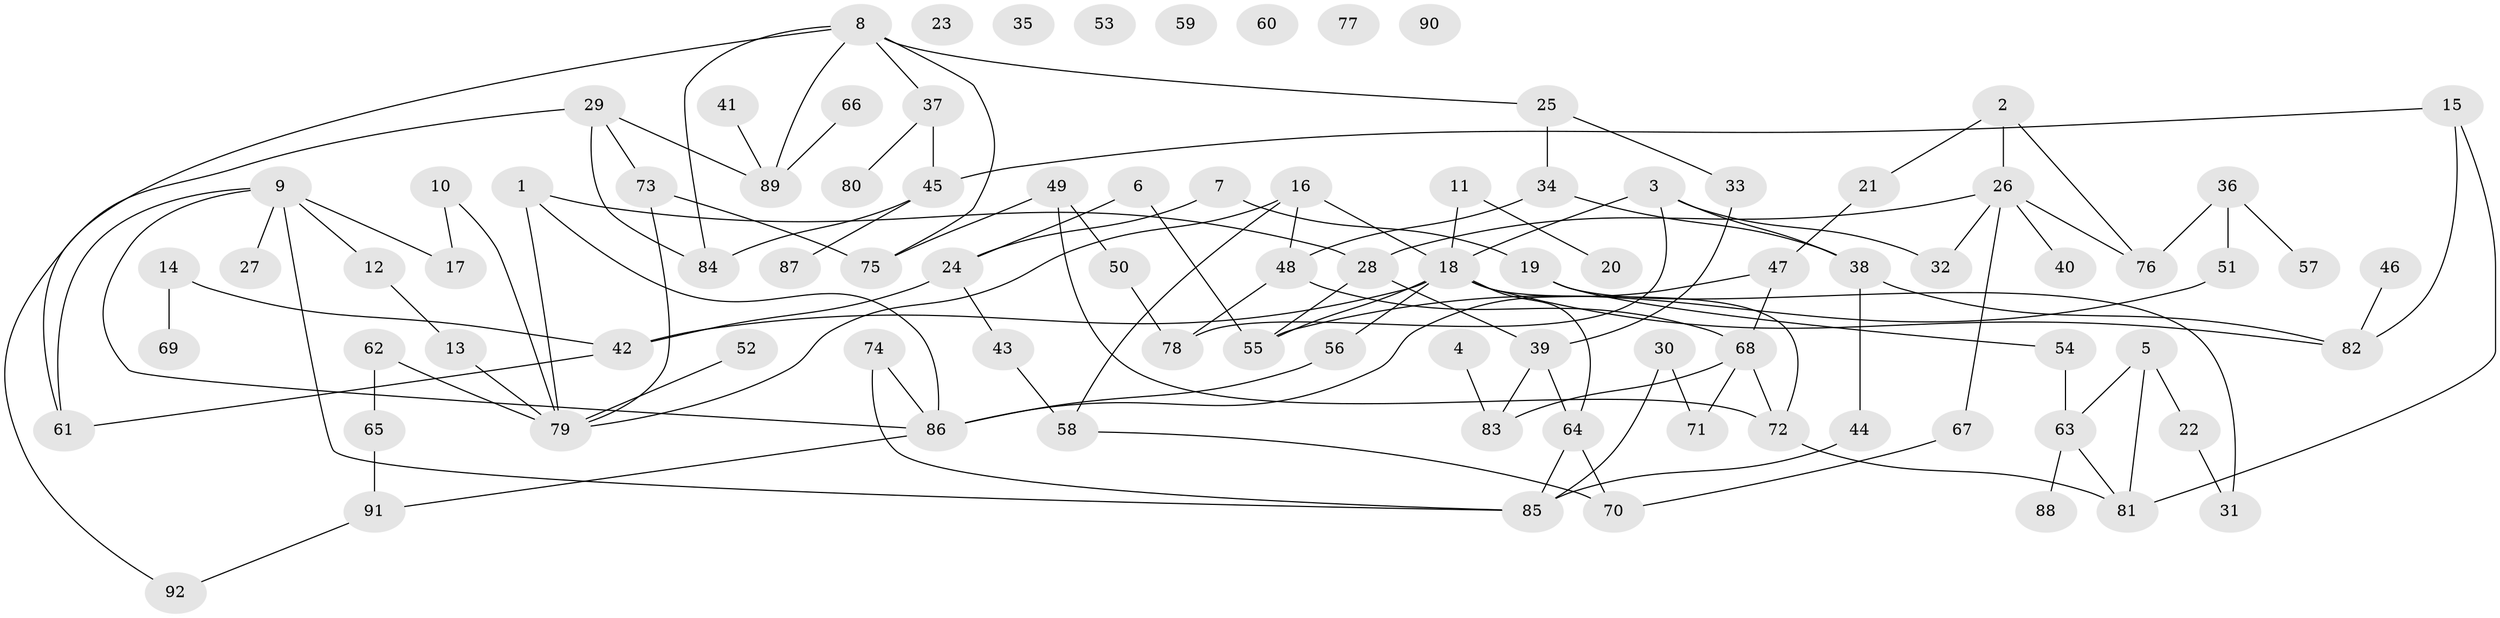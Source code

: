 // coarse degree distribution, {7: 0.05, 3: 0.25, 5: 0.08333333333333333, 1: 0.13333333333333333, 2: 0.16666666666666666, 4: 0.1, 6: 0.08333333333333333, 9: 0.016666666666666666, 0: 0.11666666666666667}
// Generated by graph-tools (version 1.1) at 2025/23/03/03/25 07:23:25]
// undirected, 92 vertices, 123 edges
graph export_dot {
graph [start="1"]
  node [color=gray90,style=filled];
  1;
  2;
  3;
  4;
  5;
  6;
  7;
  8;
  9;
  10;
  11;
  12;
  13;
  14;
  15;
  16;
  17;
  18;
  19;
  20;
  21;
  22;
  23;
  24;
  25;
  26;
  27;
  28;
  29;
  30;
  31;
  32;
  33;
  34;
  35;
  36;
  37;
  38;
  39;
  40;
  41;
  42;
  43;
  44;
  45;
  46;
  47;
  48;
  49;
  50;
  51;
  52;
  53;
  54;
  55;
  56;
  57;
  58;
  59;
  60;
  61;
  62;
  63;
  64;
  65;
  66;
  67;
  68;
  69;
  70;
  71;
  72;
  73;
  74;
  75;
  76;
  77;
  78;
  79;
  80;
  81;
  82;
  83;
  84;
  85;
  86;
  87;
  88;
  89;
  90;
  91;
  92;
  1 -- 28;
  1 -- 79;
  1 -- 86;
  2 -- 21;
  2 -- 26;
  2 -- 76;
  3 -- 18;
  3 -- 32;
  3 -- 38;
  3 -- 78;
  4 -- 83;
  5 -- 22;
  5 -- 63;
  5 -- 81;
  6 -- 24;
  6 -- 55;
  7 -- 19;
  7 -- 24;
  8 -- 25;
  8 -- 37;
  8 -- 61;
  8 -- 75;
  8 -- 84;
  8 -- 89;
  9 -- 12;
  9 -- 17;
  9 -- 27;
  9 -- 61;
  9 -- 85;
  9 -- 86;
  10 -- 17;
  10 -- 79;
  11 -- 18;
  11 -- 20;
  12 -- 13;
  13 -- 79;
  14 -- 42;
  14 -- 69;
  15 -- 45;
  15 -- 81;
  15 -- 82;
  16 -- 18;
  16 -- 48;
  16 -- 58;
  16 -- 79;
  18 -- 42;
  18 -- 55;
  18 -- 56;
  18 -- 64;
  18 -- 72;
  18 -- 82;
  19 -- 31;
  19 -- 54;
  21 -- 47;
  22 -- 31;
  24 -- 42;
  24 -- 43;
  25 -- 33;
  25 -- 34;
  26 -- 28;
  26 -- 32;
  26 -- 40;
  26 -- 67;
  26 -- 76;
  28 -- 39;
  28 -- 55;
  29 -- 73;
  29 -- 84;
  29 -- 89;
  29 -- 92;
  30 -- 71;
  30 -- 85;
  33 -- 39;
  34 -- 38;
  34 -- 48;
  36 -- 51;
  36 -- 57;
  36 -- 76;
  37 -- 45;
  37 -- 80;
  38 -- 44;
  38 -- 82;
  39 -- 64;
  39 -- 83;
  41 -- 89;
  42 -- 61;
  43 -- 58;
  44 -- 85;
  45 -- 84;
  45 -- 87;
  46 -- 82;
  47 -- 68;
  47 -- 86;
  48 -- 68;
  48 -- 78;
  49 -- 50;
  49 -- 72;
  49 -- 75;
  50 -- 78;
  51 -- 55;
  52 -- 79;
  54 -- 63;
  56 -- 86;
  58 -- 70;
  62 -- 65;
  62 -- 79;
  63 -- 81;
  63 -- 88;
  64 -- 70;
  64 -- 85;
  65 -- 91;
  66 -- 89;
  67 -- 70;
  68 -- 71;
  68 -- 72;
  68 -- 83;
  72 -- 81;
  73 -- 75;
  73 -- 79;
  74 -- 85;
  74 -- 86;
  86 -- 91;
  91 -- 92;
}
